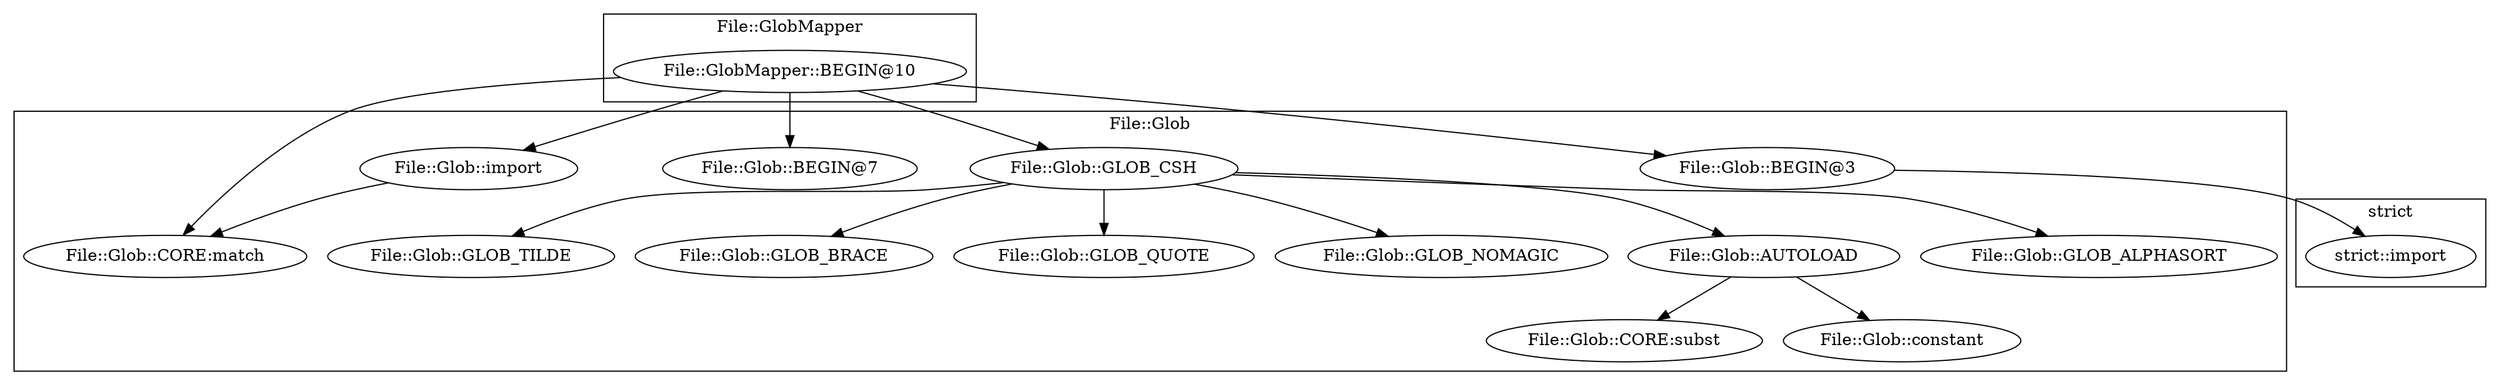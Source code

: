 digraph {
graph [overlap=false]
subgraph cluster_File_Glob {
	label="File::Glob";
	"File::Glob::CORE:subst";
	"File::Glob::import";
	"File::Glob::GLOB_ALPHASORT";
	"File::Glob::GLOB_CSH";
	"File::Glob::GLOB_TILDE";
	"File::Glob::BEGIN@7";
	"File::Glob::constant";
	"File::Glob::GLOB_BRACE";
	"File::Glob::GLOB_QUOTE";
	"File::Glob::GLOB_NOMAGIC";
	"File::Glob::AUTOLOAD";
	"File::Glob::BEGIN@3";
	"File::Glob::CORE:match";
}
subgraph cluster_File_GlobMapper {
	label="File::GlobMapper";
	"File::GlobMapper::BEGIN@10";
}
subgraph cluster_strict {
	label="strict";
	"strict::import";
}
"File::GlobMapper::BEGIN@10" -> "File::Glob::GLOB_CSH";
"File::GlobMapper::BEGIN@10" -> "File::Glob::BEGIN@7";
"File::Glob::GLOB_CSH" -> "File::Glob::GLOB_QUOTE";
"File::Glob::AUTOLOAD" -> "File::Glob::constant";
"File::GlobMapper::BEGIN@10" -> "File::Glob::BEGIN@3";
"File::Glob::GLOB_CSH" -> "File::Glob::GLOB_TILDE";
"File::Glob::BEGIN@3" -> "strict::import";
"File::Glob::AUTOLOAD" -> "File::Glob::CORE:subst";
"File::Glob::GLOB_CSH" -> "File::Glob::GLOB_ALPHASORT";
"File::GlobMapper::BEGIN@10" -> "File::Glob::CORE:match";
"File::Glob::import" -> "File::Glob::CORE:match";
"File::GlobMapper::BEGIN@10" -> "File::Glob::import";
"File::Glob::GLOB_CSH" -> "File::Glob::GLOB_BRACE";
"File::Glob::GLOB_CSH" -> "File::Glob::GLOB_NOMAGIC";
"File::Glob::GLOB_CSH" -> "File::Glob::AUTOLOAD";
}

